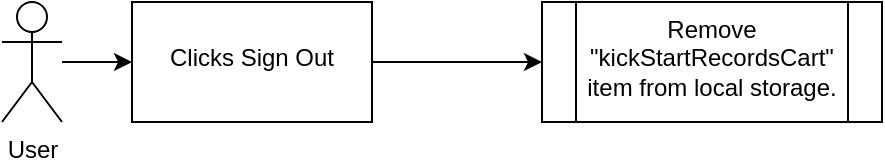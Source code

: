 <mxfile version="26.2.9">
  <diagram name="Page-1" id="9YGcP4kTieHBKAeo50qU">
    <mxGraphModel dx="1290" dy="1082" grid="1" gridSize="10" guides="1" tooltips="1" connect="1" arrows="1" fold="1" page="1" pageScale="1" pageWidth="1100" pageHeight="850" math="0" shadow="0">
      <root>
        <mxCell id="0" />
        <mxCell id="1" parent="0" />
        <mxCell id="FAYgEQ3GZWzxIfLMmF-X-9" value="" style="edgeStyle=orthogonalEdgeStyle;rounded=0;orthogonalLoop=1;jettySize=auto;html=1;" edge="1" parent="1" source="FAYgEQ3GZWzxIfLMmF-X-2" target="FAYgEQ3GZWzxIfLMmF-X-8">
          <mxGeometry relative="1" as="geometry" />
        </mxCell>
        <mxCell id="FAYgEQ3GZWzxIfLMmF-X-2" value="User" style="shape=umlActor;verticalLabelPosition=bottom;verticalAlign=top;html=1;outlineConnect=0;" vertex="1" parent="1">
          <mxGeometry x="40" y="40" width="30" height="60" as="geometry" />
        </mxCell>
        <mxCell id="FAYgEQ3GZWzxIfLMmF-X-11" value="" style="edgeStyle=orthogonalEdgeStyle;rounded=0;orthogonalLoop=1;jettySize=auto;html=1;" edge="1" parent="1" source="FAYgEQ3GZWzxIfLMmF-X-8" target="FAYgEQ3GZWzxIfLMmF-X-10">
          <mxGeometry relative="1" as="geometry" />
        </mxCell>
        <mxCell id="FAYgEQ3GZWzxIfLMmF-X-8" value="&lt;div&gt;&lt;br&gt;&lt;/div&gt;&lt;div&gt;Clicks Sign Out&lt;/div&gt;" style="whiteSpace=wrap;html=1;verticalAlign=top;" vertex="1" parent="1">
          <mxGeometry x="105" y="40" width="120" height="60" as="geometry" />
        </mxCell>
        <mxCell id="FAYgEQ3GZWzxIfLMmF-X-10" value="&lt;div&gt;Remove &quot;kickStartRecordsCart&quot; item from local storage.&lt;br&gt;&lt;/div&gt;" style="shape=process;whiteSpace=wrap;html=1;backgroundOutline=1;verticalAlign=top;" vertex="1" parent="1">
          <mxGeometry x="310" y="40" width="170" height="60" as="geometry" />
        </mxCell>
      </root>
    </mxGraphModel>
  </diagram>
</mxfile>
